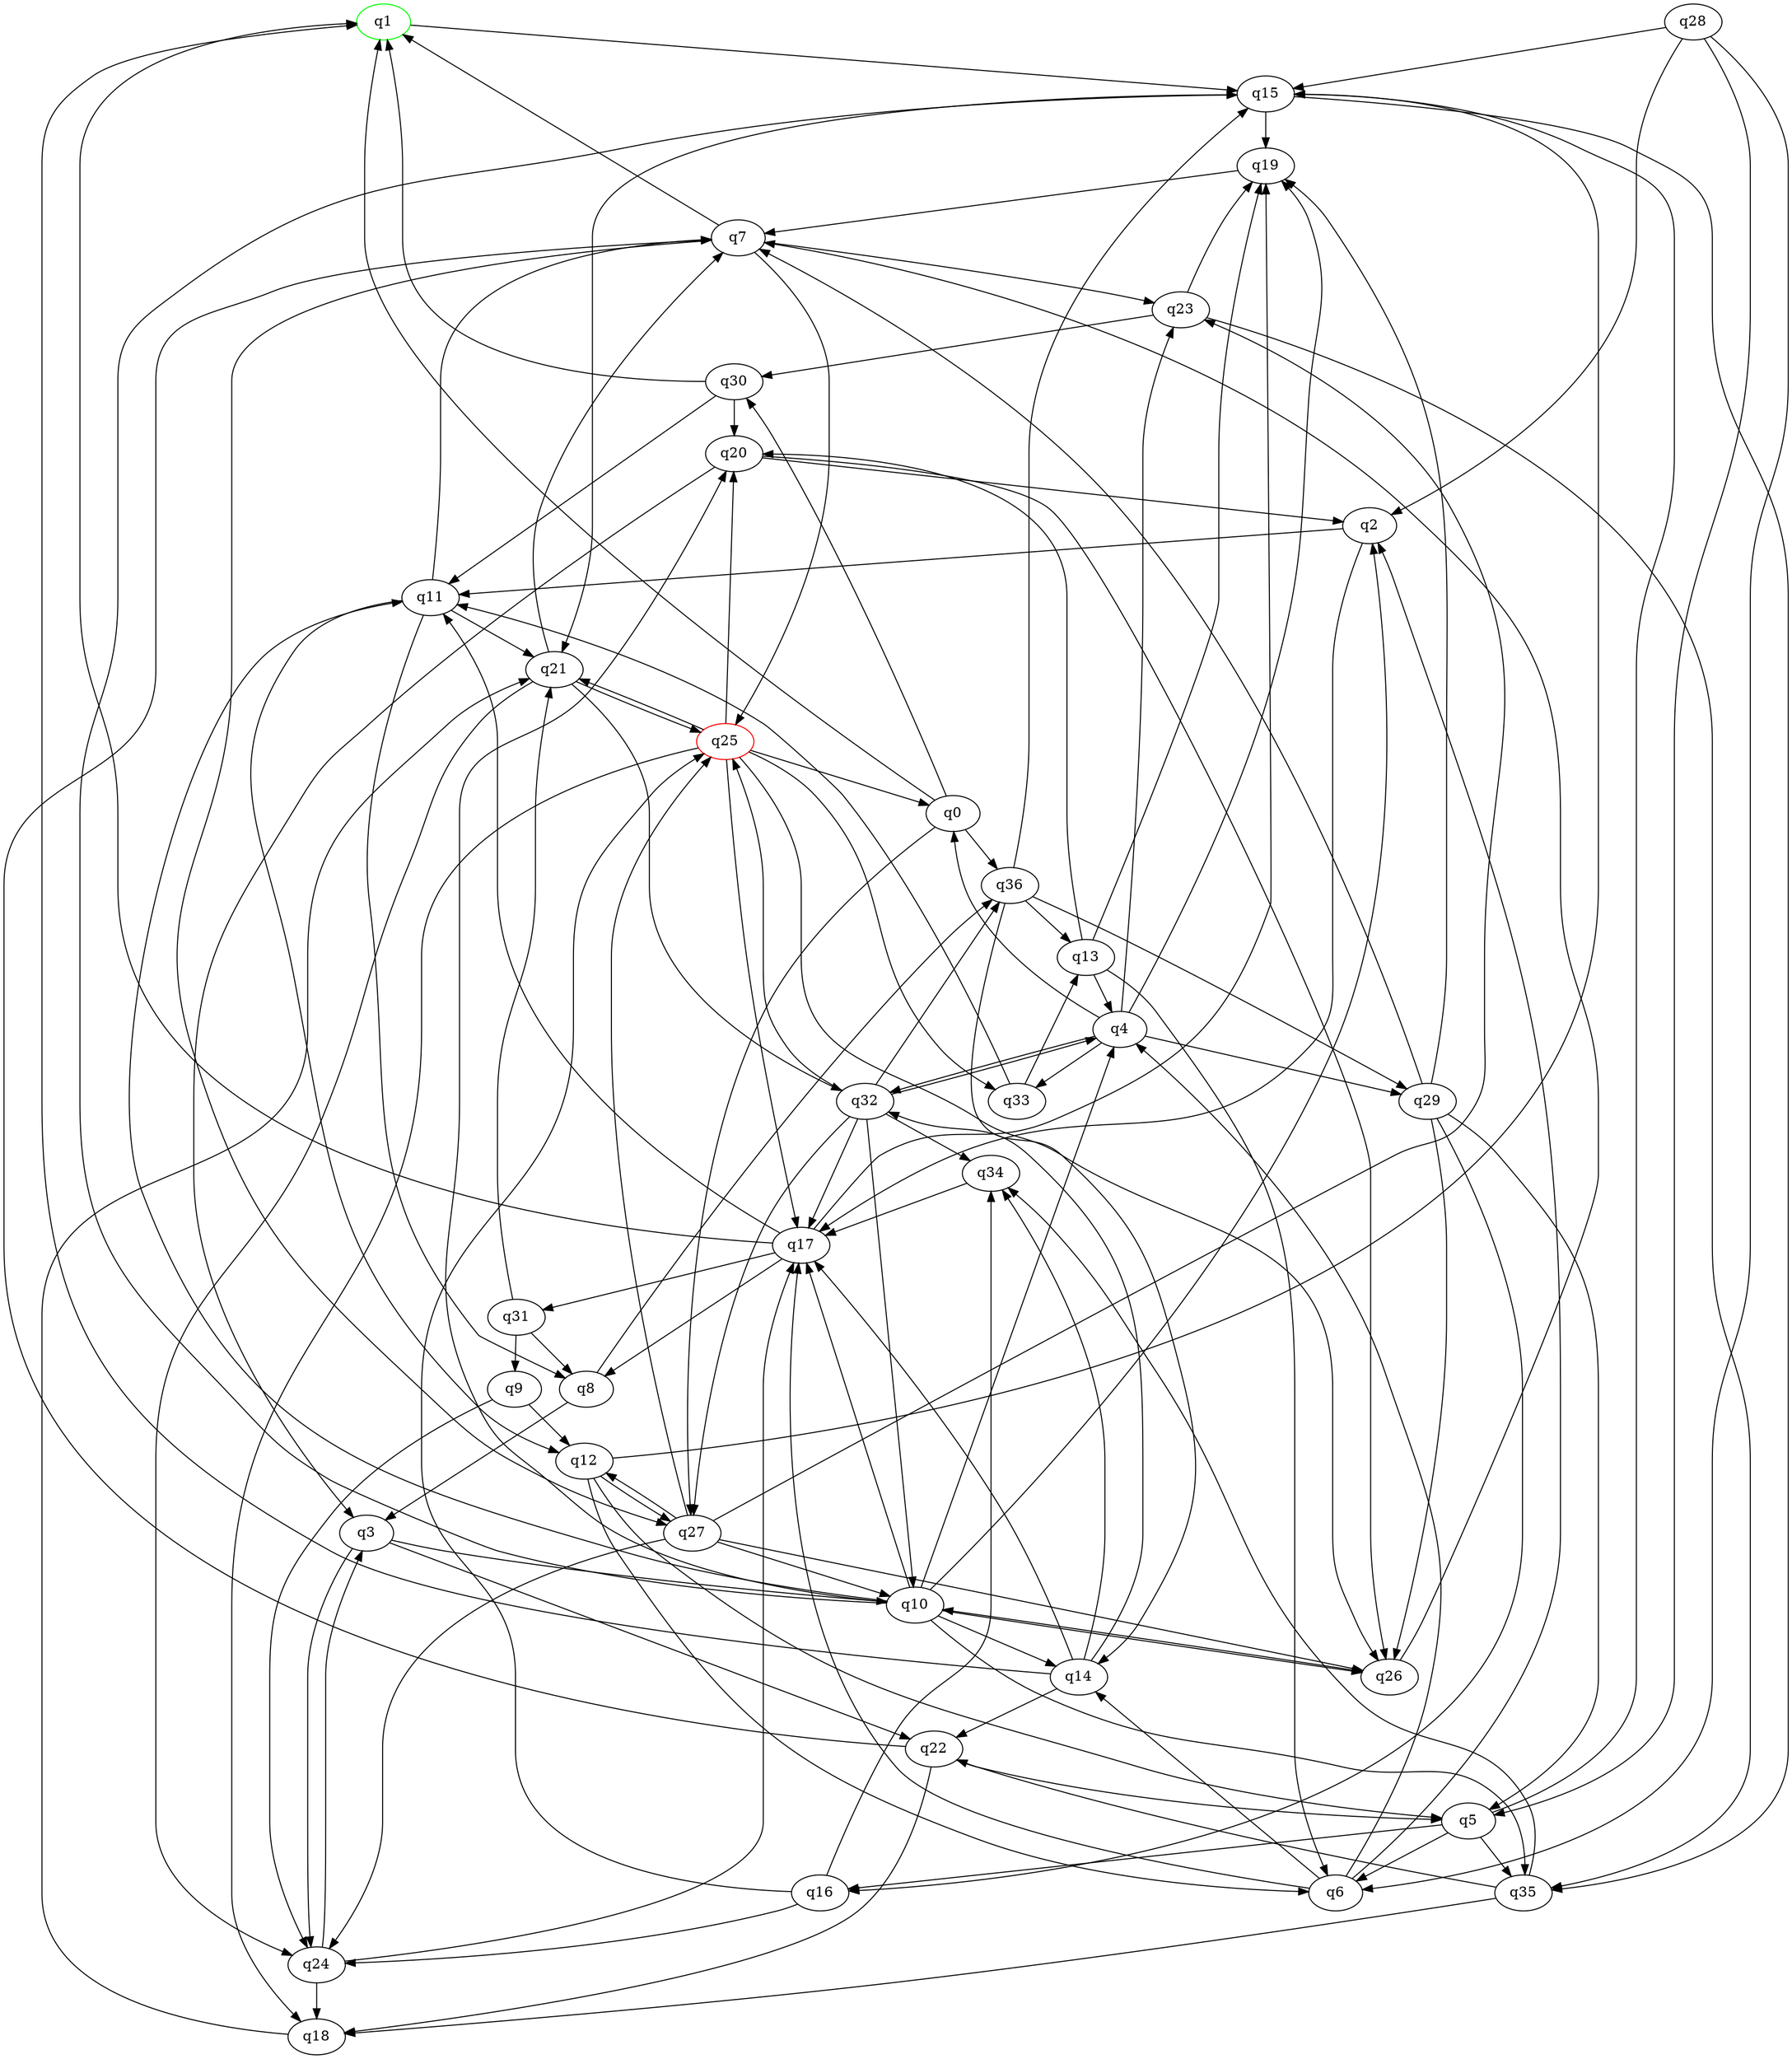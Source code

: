 digraph A{
q1 [initial=1,color=green];
q25 [final=1,color=red];
q0 -> q1;
q0 -> q27;
q0 -> q30;
q0 -> q36;
q1 -> q15;
q2 -> q11;
q2 -> q17;
q3 -> q10;
q3 -> q22;
q3 -> q24;
q4 -> q0;
q4 -> q19;
q4 -> q23;
q4 -> q29;
q4 -> q32;
q4 -> q33;
q5 -> q6;
q5 -> q15;
q5 -> q16;
q5 -> q35;
q6 -> q2;
q6 -> q4;
q6 -> q14;
q6 -> q17;
q7 -> q1;
q7 -> q23;
q7 -> q25;
q7 -> q27;
q8 -> q3;
q8 -> q36;
q9 -> q12;
q9 -> q24;
q10 -> q2;
q10 -> q4;
q10 -> q11;
q10 -> q14;
q10 -> q15;
q10 -> q17;
q10 -> q20;
q10 -> q26;
q10 -> q35;
q11 -> q7;
q11 -> q8;
q11 -> q12;
q11 -> q21;
q12 -> q5;
q12 -> q6;
q12 -> q15;
q12 -> q27;
q13 -> q4;
q13 -> q6;
q13 -> q19;
q13 -> q20;
q14 -> q1;
q14 -> q17;
q14 -> q22;
q14 -> q32;
q14 -> q34;
q15 -> q19;
q15 -> q21;
q15 -> q35;
q16 -> q24;
q16 -> q25;
q16 -> q34;
q17 -> q1;
q17 -> q8;
q17 -> q11;
q17 -> q19;
q17 -> q31;
q18 -> q21;
q19 -> q7;
q20 -> q2;
q20 -> q3;
q20 -> q26;
q21 -> q7;
q21 -> q24;
q21 -> q25;
q21 -> q32;
q22 -> q5;
q22 -> q7;
q22 -> q18;
q23 -> q19;
q23 -> q30;
q23 -> q35;
q24 -> q3;
q24 -> q17;
q24 -> q18;
q25 -> q0;
q25 -> q17;
q25 -> q18;
q25 -> q20;
q25 -> q21;
q25 -> q26;
q25 -> q33;
q26 -> q7;
q26 -> q10;
q27 -> q10;
q27 -> q12;
q27 -> q23;
q27 -> q24;
q27 -> q25;
q27 -> q26;
q28 -> q2;
q28 -> q5;
q28 -> q6;
q28 -> q15;
q29 -> q5;
q29 -> q7;
q29 -> q16;
q29 -> q19;
q29 -> q26;
q30 -> q1;
q30 -> q11;
q30 -> q20;
q31 -> q8;
q31 -> q9;
q31 -> q21;
q32 -> q4;
q32 -> q10;
q32 -> q17;
q32 -> q25;
q32 -> q27;
q32 -> q34;
q32 -> q36;
q33 -> q11;
q33 -> q13;
q34 -> q17;
q35 -> q18;
q35 -> q22;
q35 -> q34;
q36 -> q13;
q36 -> q14;
q36 -> q15;
q36 -> q29;
}